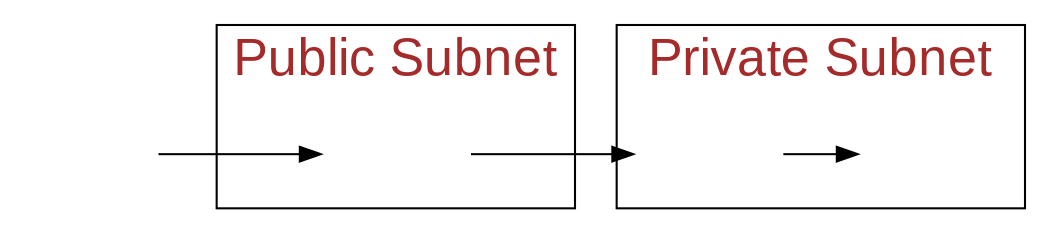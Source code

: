 digraph G {
	rankdir = LR
	graph[fontname=Arial, fontcolor=brown, fontsize=25]
	edge[fontname=Arial, fontsize=20]
	node[shape=none,width=1]

	a -> b
	b -> c
	c -> d

	subgraph cluster_11 {
		label="Public Subnet";
		b[image="system.png",label=""]
	}

	subgraph cluster_12 {
		label="Private Subnet";
		c[image="ec2-instance.png",label=""]
		d[image="rds.png",label=""]
	}

	a[image="user.png",label=""]	
}
